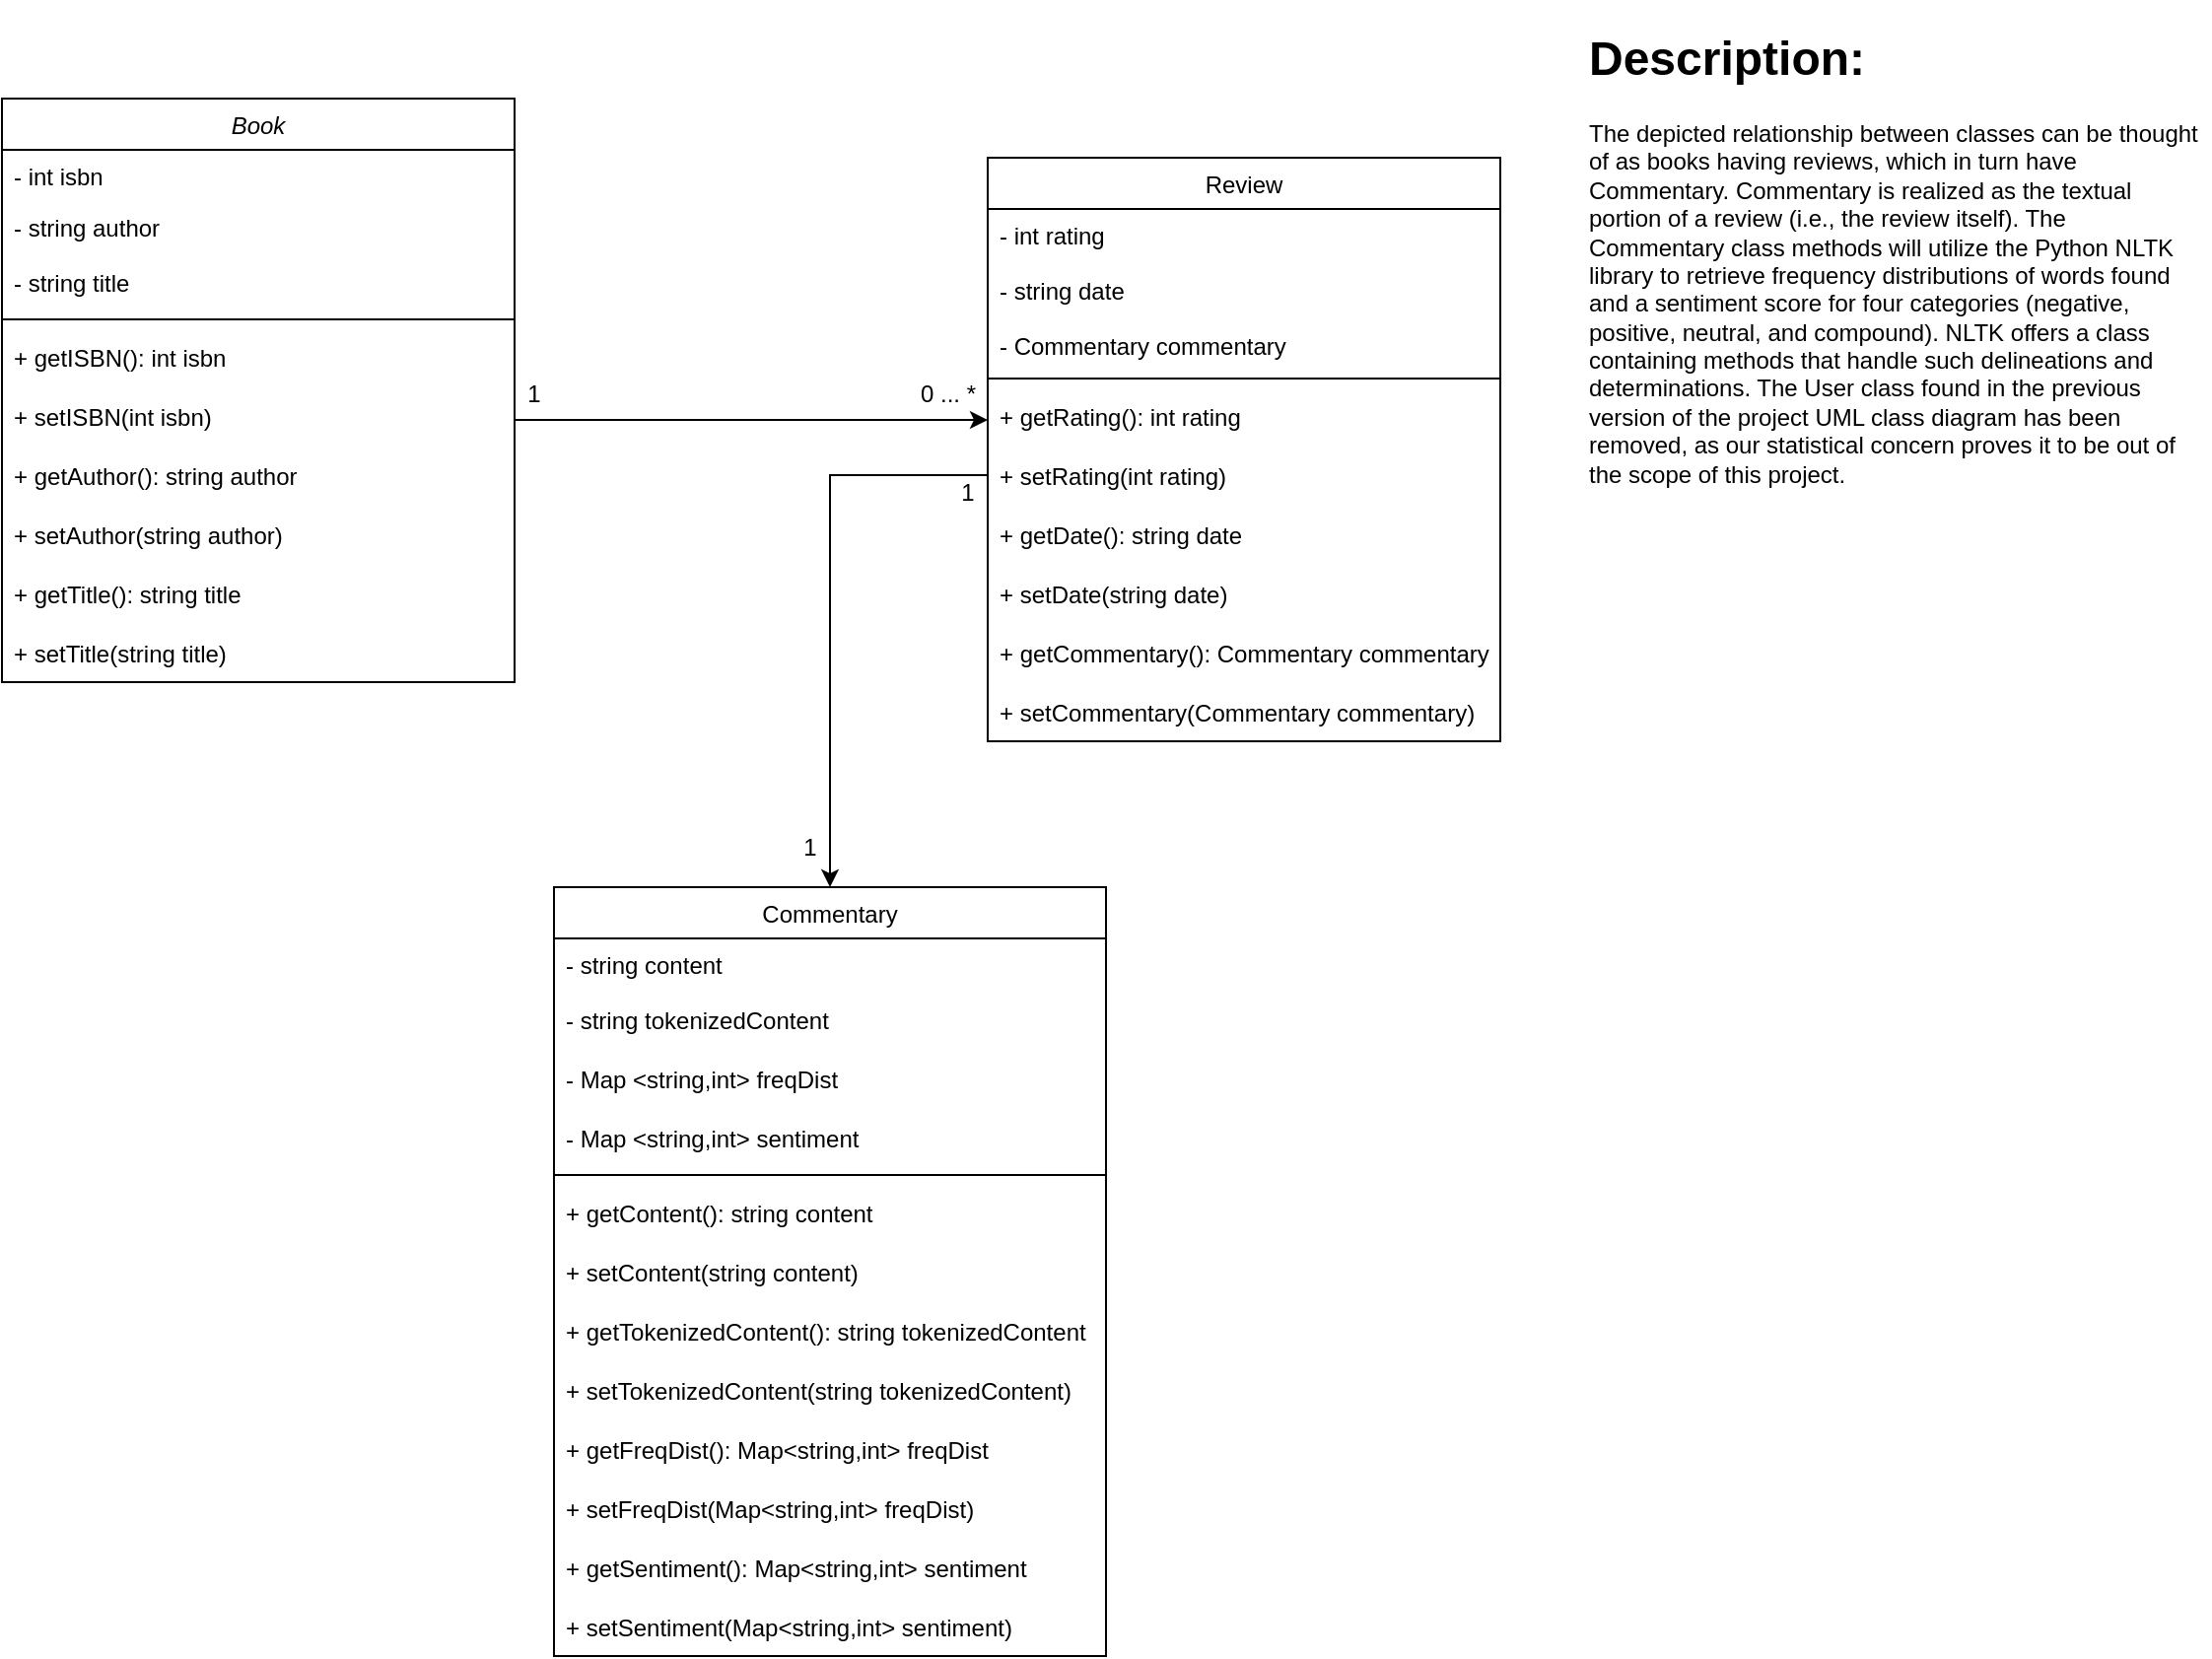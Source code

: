 <mxfile version="15.7.1" type="device"><diagram id="C5RBs43oDa-KdzZeNtuy" name="Page-1"><mxGraphModel dx="1635" dy="803" grid="1" gridSize="10" guides="1" tooltips="1" connect="1" arrows="1" fold="1" page="1" pageScale="1" pageWidth="1200" pageHeight="1920" math="0" shadow="0"><root><mxCell id="WIyWlLk6GJQsqaUBKTNV-0"/><mxCell id="WIyWlLk6GJQsqaUBKTNV-1" parent="WIyWlLk6GJQsqaUBKTNV-0"/><mxCell id="zkfFHV4jXpPFQw0GAbJ--0" value="Book" style="swimlane;fontStyle=2;align=center;verticalAlign=top;childLayout=stackLayout;horizontal=1;startSize=26;horizontalStack=0;resizeParent=1;resizeLast=0;collapsible=1;marginBottom=0;rounded=0;shadow=0;strokeWidth=1;fontColor=default;fillColor=default;strokeColor=default;" parent="WIyWlLk6GJQsqaUBKTNV-1" vertex="1"><mxGeometry x="40" y="360" width="260" height="296" as="geometry"><mxRectangle x="230" y="140" width="160" height="26" as="alternateBounds"/></mxGeometry></mxCell><mxCell id="zkfFHV4jXpPFQw0GAbJ--1" value="- int isbn&#10;" style="text;align=left;verticalAlign=top;spacingLeft=4;spacingRight=4;overflow=hidden;rotatable=0;points=[[0,0.5],[1,0.5]];portConstraint=eastwest;fontColor=default;" parent="zkfFHV4jXpPFQw0GAbJ--0" vertex="1"><mxGeometry y="26" width="260" height="26" as="geometry"/></mxCell><mxCell id="zkfFHV4jXpPFQw0GAbJ--2" value="- string author" style="text;align=left;verticalAlign=top;spacingLeft=4;spacingRight=4;overflow=hidden;rotatable=0;points=[[0,0.5],[1,0.5]];portConstraint=eastwest;rounded=0;shadow=0;html=0;fontColor=default;" parent="zkfFHV4jXpPFQw0GAbJ--0" vertex="1"><mxGeometry y="52" width="260" height="26" as="geometry"/></mxCell><mxCell id="8s14JzclNbQ6CeIvPefn-4" value="- string title" style="text;strokeColor=none;fillColor=none;align=left;verticalAlign=middle;spacingLeft=4;spacingRight=4;overflow=hidden;points=[[0,0.5],[1,0.5]];portConstraint=eastwest;rotatable=0;fontColor=default;" parent="zkfFHV4jXpPFQw0GAbJ--0" vertex="1"><mxGeometry y="78" width="260" height="30" as="geometry"/></mxCell><mxCell id="zkfFHV4jXpPFQw0GAbJ--4" value="" style="line;html=1;strokeWidth=1;align=left;verticalAlign=middle;spacingTop=-1;spacingLeft=3;spacingRight=3;rotatable=0;labelPosition=right;points=[];portConstraint=eastwest;fillColor=default;strokeColor=default;labelBackgroundColor=default;fontColor=default;" parent="zkfFHV4jXpPFQw0GAbJ--0" vertex="1"><mxGeometry y="108" width="260" height="8" as="geometry"/></mxCell><mxCell id="MTJUPSLxJK7KLbpMVArn-2" value="+ getISBN(): int isbn" style="text;strokeColor=none;fillColor=none;align=left;verticalAlign=middle;spacingLeft=4;spacingRight=4;overflow=hidden;points=[[0,0.5],[1,0.5]];portConstraint=eastwest;rotatable=0;fontColor=default;" parent="zkfFHV4jXpPFQw0GAbJ--0" vertex="1"><mxGeometry y="116" width="260" height="30" as="geometry"/></mxCell><mxCell id="MTJUPSLxJK7KLbpMVArn-1" value="+ setISBN(int isbn)" style="text;strokeColor=none;fillColor=none;align=left;verticalAlign=middle;spacingLeft=4;spacingRight=4;overflow=hidden;points=[[0,0.5],[1,0.5]];portConstraint=eastwest;rotatable=0;fontColor=default;" parent="zkfFHV4jXpPFQw0GAbJ--0" vertex="1"><mxGeometry y="146" width="260" height="30" as="geometry"/></mxCell><mxCell id="MTJUPSLxJK7KLbpMVArn-3" value="+ getAuthor(): string author" style="text;strokeColor=none;fillColor=none;align=left;verticalAlign=middle;spacingLeft=4;spacingRight=4;overflow=hidden;points=[[0,0.5],[1,0.5]];portConstraint=eastwest;rotatable=0;fontColor=default;" parent="zkfFHV4jXpPFQw0GAbJ--0" vertex="1"><mxGeometry y="176" width="260" height="30" as="geometry"/></mxCell><mxCell id="MTJUPSLxJK7KLbpMVArn-4" value="+ setAuthor(string author)" style="text;strokeColor=none;fillColor=none;align=left;verticalAlign=middle;spacingLeft=4;spacingRight=4;overflow=hidden;points=[[0,0.5],[1,0.5]];portConstraint=eastwest;rotatable=0;fontColor=default;" parent="zkfFHV4jXpPFQw0GAbJ--0" vertex="1"><mxGeometry y="206" width="260" height="30" as="geometry"/></mxCell><mxCell id="MTJUPSLxJK7KLbpMVArn-5" value="+ getTitle(): string title" style="text;strokeColor=none;fillColor=none;align=left;verticalAlign=middle;spacingLeft=4;spacingRight=4;overflow=hidden;points=[[0,0.5],[1,0.5]];portConstraint=eastwest;rotatable=0;fontColor=default;" parent="zkfFHV4jXpPFQw0GAbJ--0" vertex="1"><mxGeometry y="236" width="260" height="30" as="geometry"/></mxCell><mxCell id="MTJUPSLxJK7KLbpMVArn-0" value="+ setTitle(string title)" style="text;strokeColor=none;fillColor=none;align=left;verticalAlign=middle;spacingLeft=4;spacingRight=4;overflow=hidden;points=[[0,0.5],[1,0.5]];portConstraint=eastwest;rotatable=0;fontColor=default;" parent="zkfFHV4jXpPFQw0GAbJ--0" vertex="1"><mxGeometry y="266" width="260" height="30" as="geometry"/></mxCell><mxCell id="zkfFHV4jXpPFQw0GAbJ--17" value="Review" style="swimlane;fontStyle=0;align=center;verticalAlign=top;childLayout=stackLayout;horizontal=1;startSize=26;horizontalStack=0;resizeParent=1;resizeLast=0;collapsible=1;marginBottom=0;rounded=0;shadow=0;strokeWidth=1;fontColor=default;fillColor=default;strokeColor=default;" parent="WIyWlLk6GJQsqaUBKTNV-1" vertex="1"><mxGeometry x="540" y="390" width="260" height="296" as="geometry"><mxRectangle x="550" y="140" width="160" height="26" as="alternateBounds"/></mxGeometry></mxCell><mxCell id="zkfFHV4jXpPFQw0GAbJ--18" value="- int rating" style="text;align=left;verticalAlign=top;spacingLeft=4;spacingRight=4;overflow=hidden;rotatable=0;points=[[0,0.5],[1,0.5]];portConstraint=eastwest;fontColor=default;" parent="zkfFHV4jXpPFQw0GAbJ--17" vertex="1"><mxGeometry y="26" width="260" height="26" as="geometry"/></mxCell><mxCell id="G2l6GkXCKbh631Gw8iYq-0" value="- string date" style="text;strokeColor=none;fillColor=none;align=left;verticalAlign=middle;spacingLeft=4;spacingRight=4;overflow=hidden;points=[[0,0.5],[1,0.5]];portConstraint=eastwest;rotatable=0;" vertex="1" parent="zkfFHV4jXpPFQw0GAbJ--17"><mxGeometry y="52" width="260" height="30" as="geometry"/></mxCell><mxCell id="zkfFHV4jXpPFQw0GAbJ--19" value="- Commentary commentary" style="text;align=left;verticalAlign=top;spacingLeft=4;spacingRight=4;overflow=hidden;rotatable=0;points=[[0,0.5],[1,0.5]];portConstraint=eastwest;rounded=0;shadow=0;html=0;fontColor=default;" parent="zkfFHV4jXpPFQw0GAbJ--17" vertex="1"><mxGeometry y="82" width="260" height="26" as="geometry"/></mxCell><mxCell id="zkfFHV4jXpPFQw0GAbJ--23" value="" style="line;html=1;strokeWidth=1;align=left;verticalAlign=middle;spacingTop=-1;spacingLeft=3;spacingRight=3;rotatable=0;labelPosition=right;points=[];portConstraint=eastwest;fontColor=default;" parent="zkfFHV4jXpPFQw0GAbJ--17" vertex="1"><mxGeometry y="108" width="260" height="8" as="geometry"/></mxCell><mxCell id="MTJUPSLxJK7KLbpMVArn-6" value="+ getRating(): int rating" style="text;strokeColor=none;fillColor=none;align=left;verticalAlign=middle;spacingLeft=4;spacingRight=4;overflow=hidden;points=[[0,0.5],[1,0.5]];portConstraint=eastwest;rotatable=0;fontColor=default;" parent="zkfFHV4jXpPFQw0GAbJ--17" vertex="1"><mxGeometry y="116" width="260" height="30" as="geometry"/></mxCell><mxCell id="MTJUPSLxJK7KLbpMVArn-7" value="+ setRating(int rating)" style="text;strokeColor=none;fillColor=none;align=left;verticalAlign=middle;spacingLeft=4;spacingRight=4;overflow=hidden;points=[[0,0.5],[1,0.5]];portConstraint=eastwest;rotatable=0;fontColor=default;" parent="zkfFHV4jXpPFQw0GAbJ--17" vertex="1"><mxGeometry y="146" width="260" height="30" as="geometry"/></mxCell><mxCell id="G2l6GkXCKbh631Gw8iYq-1" value="+ getDate(): string date" style="text;strokeColor=none;fillColor=none;align=left;verticalAlign=middle;spacingLeft=4;spacingRight=4;overflow=hidden;points=[[0,0.5],[1,0.5]];portConstraint=eastwest;rotatable=0;" vertex="1" parent="zkfFHV4jXpPFQw0GAbJ--17"><mxGeometry y="176" width="260" height="30" as="geometry"/></mxCell><mxCell id="G2l6GkXCKbh631Gw8iYq-2" value="+ setDate(string date)" style="text;strokeColor=none;fillColor=none;align=left;verticalAlign=middle;spacingLeft=4;spacingRight=4;overflow=hidden;points=[[0,0.5],[1,0.5]];portConstraint=eastwest;rotatable=0;" vertex="1" parent="zkfFHV4jXpPFQw0GAbJ--17"><mxGeometry y="206" width="260" height="30" as="geometry"/></mxCell><mxCell id="MTJUPSLxJK7KLbpMVArn-8" value="+ getCommentary(): Commentary commentary" style="text;strokeColor=none;fillColor=none;align=left;verticalAlign=middle;spacingLeft=4;spacingRight=4;overflow=hidden;points=[[0,0.5],[1,0.5]];portConstraint=eastwest;rotatable=0;fontColor=default;" parent="zkfFHV4jXpPFQw0GAbJ--17" vertex="1"><mxGeometry y="236" width="260" height="30" as="geometry"/></mxCell><mxCell id="MTJUPSLxJK7KLbpMVArn-9" value="+ setCommentary(Commentary commentary)" style="text;strokeColor=none;fillColor=none;align=left;verticalAlign=middle;spacingLeft=4;spacingRight=4;overflow=hidden;points=[[0,0.5],[1,0.5]];portConstraint=eastwest;rotatable=0;fontColor=default;" parent="zkfFHV4jXpPFQw0GAbJ--17" vertex="1"><mxGeometry y="266" width="260" height="30" as="geometry"/></mxCell><mxCell id="zkfFHV4jXpPFQw0GAbJ--26" value="" style="endArrow=classic;shadow=0;strokeWidth=1;rounded=0;endFill=1;edgeStyle=elbowEdgeStyle;elbow=vertical;fontColor=default;strokeColor=default;labelBackgroundColor=default;" parent="WIyWlLk6GJQsqaUBKTNV-1" source="zkfFHV4jXpPFQw0GAbJ--0" target="zkfFHV4jXpPFQw0GAbJ--17" edge="1"><mxGeometry x="0.5" y="41" relative="1" as="geometry"><mxPoint x="480" y="512" as="sourcePoint"/><mxPoint x="640" y="512" as="targetPoint"/><mxPoint x="-40" y="32" as="offset"/></mxGeometry></mxCell><mxCell id="G2l6GkXCKbh631Gw8iYq-5" value="1" style="text;html=1;strokeColor=none;fillColor=none;align=center;verticalAlign=middle;whiteSpace=wrap;rounded=0;" vertex="1" parent="WIyWlLk6GJQsqaUBKTNV-1"><mxGeometry x="290" y="490" width="40" height="40" as="geometry"/></mxCell><mxCell id="G2l6GkXCKbh631Gw8iYq-6" value="0 ... *" style="text;html=1;strokeColor=none;fillColor=none;align=center;verticalAlign=middle;whiteSpace=wrap;rounded=0;" vertex="1" parent="WIyWlLk6GJQsqaUBKTNV-1"><mxGeometry x="500" y="490" width="40" height="40" as="geometry"/></mxCell><mxCell id="G2l6GkXCKbh631Gw8iYq-43" value="" style="edgeStyle=orthogonalEdgeStyle;rounded=0;orthogonalLoop=1;jettySize=auto;html=1;endArrow=none;endFill=0;entryX=0;entryY=0.5;entryDx=0;entryDy=0;startArrow=classic;startFill=1;" edge="1" parent="WIyWlLk6GJQsqaUBKTNV-1" source="G2l6GkXCKbh631Gw8iYq-7" target="MTJUPSLxJK7KLbpMVArn-7"><mxGeometry relative="1" as="geometry"><mxPoint x="460" y="680" as="targetPoint"/></mxGeometry></mxCell><mxCell id="G2l6GkXCKbh631Gw8iYq-7" value="Commentary" style="swimlane;fontStyle=0;align=center;verticalAlign=top;childLayout=stackLayout;horizontal=1;startSize=26;horizontalStack=0;resizeParent=1;resizeLast=0;collapsible=1;marginBottom=0;rounded=0;shadow=0;strokeWidth=1;fontColor=default;fillColor=default;strokeColor=default;" vertex="1" parent="WIyWlLk6GJQsqaUBKTNV-1"><mxGeometry x="320" y="760" width="280" height="390" as="geometry"><mxRectangle x="550" y="140" width="160" height="26" as="alternateBounds"/></mxGeometry></mxCell><mxCell id="G2l6GkXCKbh631Gw8iYq-10" value="- string content" style="text;align=left;verticalAlign=top;spacingLeft=4;spacingRight=4;overflow=hidden;rotatable=0;points=[[0,0.5],[1,0.5]];portConstraint=eastwest;rounded=0;shadow=0;html=0;fontColor=default;" vertex="1" parent="G2l6GkXCKbh631Gw8iYq-7"><mxGeometry y="26" width="280" height="26" as="geometry"/></mxCell><mxCell id="G2l6GkXCKbh631Gw8iYq-23" value="- string tokenizedContent" style="text;strokeColor=none;fillColor=none;align=left;verticalAlign=middle;spacingLeft=4;spacingRight=4;overflow=hidden;points=[[0,0.5],[1,0.5]];portConstraint=eastwest;rotatable=0;" vertex="1" parent="G2l6GkXCKbh631Gw8iYq-7"><mxGeometry y="52" width="280" height="30" as="geometry"/></mxCell><mxCell id="G2l6GkXCKbh631Gw8iYq-24" value="- Map &lt;string,int&gt; freqDist" style="text;strokeColor=none;fillColor=none;align=left;verticalAlign=middle;spacingLeft=4;spacingRight=4;overflow=hidden;points=[[0,0.5],[1,0.5]];portConstraint=eastwest;rotatable=0;" vertex="1" parent="G2l6GkXCKbh631Gw8iYq-7"><mxGeometry y="82" width="280" height="30" as="geometry"/></mxCell><mxCell id="G2l6GkXCKbh631Gw8iYq-26" value="- Map &lt;string,int&gt; sentiment" style="text;strokeColor=none;fillColor=none;align=left;verticalAlign=middle;spacingLeft=4;spacingRight=4;overflow=hidden;points=[[0,0.5],[1,0.5]];portConstraint=eastwest;rotatable=0;" vertex="1" parent="G2l6GkXCKbh631Gw8iYq-7"><mxGeometry y="112" width="280" height="30" as="geometry"/></mxCell><mxCell id="G2l6GkXCKbh631Gw8iYq-11" value="" style="line;html=1;strokeWidth=1;align=left;verticalAlign=middle;spacingTop=-1;spacingLeft=3;spacingRight=3;rotatable=0;labelPosition=right;points=[];portConstraint=eastwest;fontColor=default;" vertex="1" parent="G2l6GkXCKbh631Gw8iYq-7"><mxGeometry y="142" width="280" height="8" as="geometry"/></mxCell><mxCell id="G2l6GkXCKbh631Gw8iYq-12" value="+ getContent(): string content" style="text;strokeColor=none;fillColor=none;align=left;verticalAlign=middle;spacingLeft=4;spacingRight=4;overflow=hidden;points=[[0,0.5],[1,0.5]];portConstraint=eastwest;rotatable=0;fontColor=default;" vertex="1" parent="G2l6GkXCKbh631Gw8iYq-7"><mxGeometry y="150" width="280" height="30" as="geometry"/></mxCell><mxCell id="G2l6GkXCKbh631Gw8iYq-13" value="+ setContent(string content)" style="text;strokeColor=none;fillColor=none;align=left;verticalAlign=middle;spacingLeft=4;spacingRight=4;overflow=hidden;points=[[0,0.5],[1,0.5]];portConstraint=eastwest;rotatable=0;fontColor=default;" vertex="1" parent="G2l6GkXCKbh631Gw8iYq-7"><mxGeometry y="180" width="280" height="30" as="geometry"/></mxCell><mxCell id="G2l6GkXCKbh631Gw8iYq-14" value="+ getTokenizedContent(): string tokenizedContent" style="text;strokeColor=none;fillColor=none;align=left;verticalAlign=middle;spacingLeft=4;spacingRight=4;overflow=hidden;points=[[0,0.5],[1,0.5]];portConstraint=eastwest;rotatable=0;" vertex="1" parent="G2l6GkXCKbh631Gw8iYq-7"><mxGeometry y="210" width="280" height="30" as="geometry"/></mxCell><mxCell id="G2l6GkXCKbh631Gw8iYq-15" value="+ setTokenizedContent(string tokenizedContent)" style="text;strokeColor=none;fillColor=none;align=left;verticalAlign=middle;spacingLeft=4;spacingRight=4;overflow=hidden;points=[[0,0.5],[1,0.5]];portConstraint=eastwest;rotatable=0;" vertex="1" parent="G2l6GkXCKbh631Gw8iYq-7"><mxGeometry y="240" width="280" height="30" as="geometry"/></mxCell><mxCell id="G2l6GkXCKbh631Gw8iYq-16" value="+ getFreqDist(): Map&lt;string,int&gt; freqDist" style="text;strokeColor=none;fillColor=none;align=left;verticalAlign=middle;spacingLeft=4;spacingRight=4;overflow=hidden;points=[[0,0.5],[1,0.5]];portConstraint=eastwest;rotatable=0;fontColor=default;" vertex="1" parent="G2l6GkXCKbh631Gw8iYq-7"><mxGeometry y="270" width="280" height="30" as="geometry"/></mxCell><mxCell id="G2l6GkXCKbh631Gw8iYq-17" value="+ setFreqDist(Map&lt;string,int&gt; freqDist)" style="text;strokeColor=none;fillColor=none;align=left;verticalAlign=middle;spacingLeft=4;spacingRight=4;overflow=hidden;points=[[0,0.5],[1,0.5]];portConstraint=eastwest;rotatable=0;fontColor=default;" vertex="1" parent="G2l6GkXCKbh631Gw8iYq-7"><mxGeometry y="300" width="280" height="30" as="geometry"/></mxCell><mxCell id="G2l6GkXCKbh631Gw8iYq-28" value="+ getSentiment(): Map&lt;string,int&gt; sentiment" style="text;strokeColor=none;fillColor=none;align=left;verticalAlign=middle;spacingLeft=4;spacingRight=4;overflow=hidden;points=[[0,0.5],[1,0.5]];portConstraint=eastwest;rotatable=0;" vertex="1" parent="G2l6GkXCKbh631Gw8iYq-7"><mxGeometry y="330" width="280" height="30" as="geometry"/></mxCell><mxCell id="G2l6GkXCKbh631Gw8iYq-27" value="+ setSentiment(Map&lt;string,int&gt; sentiment)" style="text;strokeColor=none;fillColor=none;align=left;verticalAlign=middle;spacingLeft=4;spacingRight=4;overflow=hidden;points=[[0,0.5],[1,0.5]];portConstraint=eastwest;rotatable=0;" vertex="1" parent="G2l6GkXCKbh631Gw8iYq-7"><mxGeometry y="360" width="280" height="30" as="geometry"/></mxCell><mxCell id="G2l6GkXCKbh631Gw8iYq-45" value="&lt;h1&gt;Description:&lt;/h1&gt;&lt;p&gt;The depicted relationship between classes can be thought of as books having reviews, which in turn have Commentary. Commentary is realized as the textual portion of a review (i.e., the review itself). The Commentary class methods will utilize the Python NLTK library to retrieve frequency distributions of words found and a sentiment score for four categories (negative, positive, neutral, and compound). NLTK offers a class containing methods that handle such delineations and determinations. The User class found in the previous version of the project UML class diagram has been removed, as our statistical concern proves it to be out of the scope of this project.&lt;/p&gt;" style="text;html=1;strokeColor=none;fillColor=none;spacing=5;spacingTop=-20;whiteSpace=wrap;overflow=hidden;rounded=0;" vertex="1" parent="WIyWlLk6GJQsqaUBKTNV-1"><mxGeometry x="840" y="320" width="320" height="330" as="geometry"/></mxCell><mxCell id="G2l6GkXCKbh631Gw8iYq-46" value="1" style="text;html=1;strokeColor=none;fillColor=none;align=center;verticalAlign=middle;whiteSpace=wrap;rounded=0;" vertex="1" parent="WIyWlLk6GJQsqaUBKTNV-1"><mxGeometry x="510" y="540" width="40" height="40" as="geometry"/></mxCell><mxCell id="G2l6GkXCKbh631Gw8iYq-47" value="1" style="text;html=1;strokeColor=none;fillColor=none;align=center;verticalAlign=middle;whiteSpace=wrap;rounded=0;" vertex="1" parent="WIyWlLk6GJQsqaUBKTNV-1"><mxGeometry x="430" y="720" width="40" height="40" as="geometry"/></mxCell></root></mxGraphModel></diagram></mxfile>